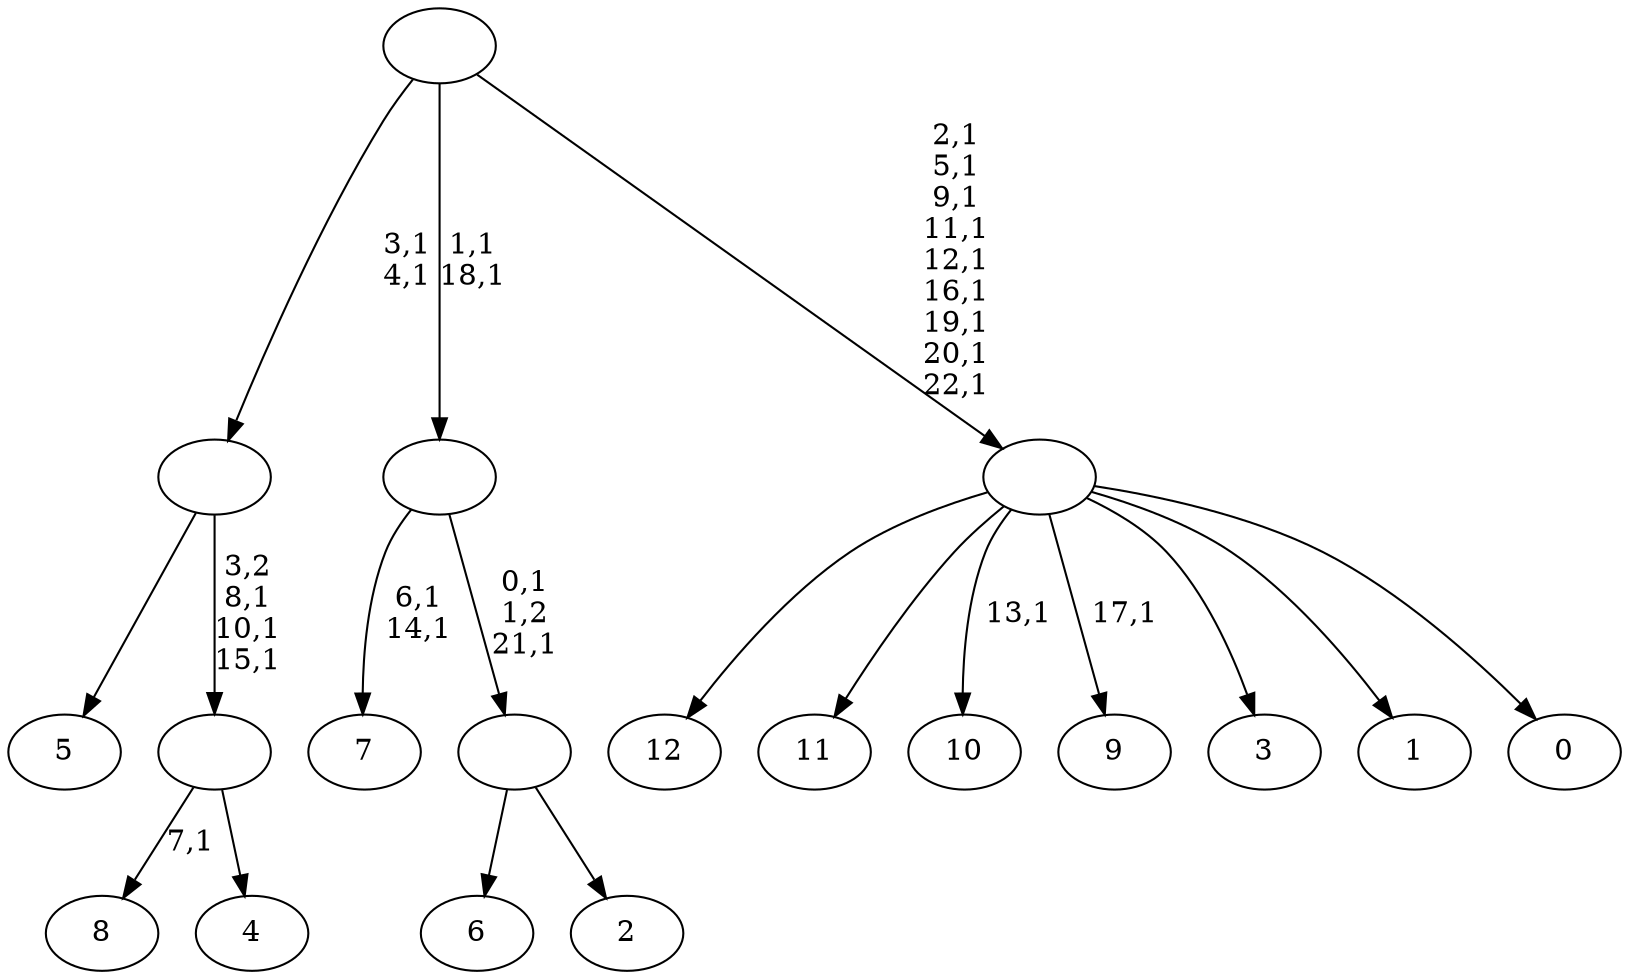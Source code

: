digraph T {
	36 [label="12"]
	35 [label="11"]
	34 [label="10"]
	32 [label="9"]
	30 [label="8"]
	28 [label="7"]
	25 [label="6"]
	24 [label="5"]
	23 [label="4"]
	22 [label=""]
	19 [label=""]
	17 [label="3"]
	16 [label="2"]
	15 [label=""]
	13 [label=""]
	11 [label="1"]
	10 [label="0"]
	9 [label=""]
	0 [label=""]
	22 -> 30 [label="7,1"]
	22 -> 23 [label=""]
	19 -> 22 [label="3,2\n8,1\n10,1\n15,1"]
	19 -> 24 [label=""]
	15 -> 25 [label=""]
	15 -> 16 [label=""]
	13 -> 15 [label="0,1\n1,2\n21,1"]
	13 -> 28 [label="6,1\n14,1"]
	9 -> 32 [label="17,1"]
	9 -> 34 [label="13,1"]
	9 -> 36 [label=""]
	9 -> 35 [label=""]
	9 -> 17 [label=""]
	9 -> 11 [label=""]
	9 -> 10 [label=""]
	0 -> 9 [label="2,1\n5,1\n9,1\n11,1\n12,1\n16,1\n19,1\n20,1\n22,1"]
	0 -> 13 [label="1,1\n18,1"]
	0 -> 19 [label="3,1\n4,1"]
}
